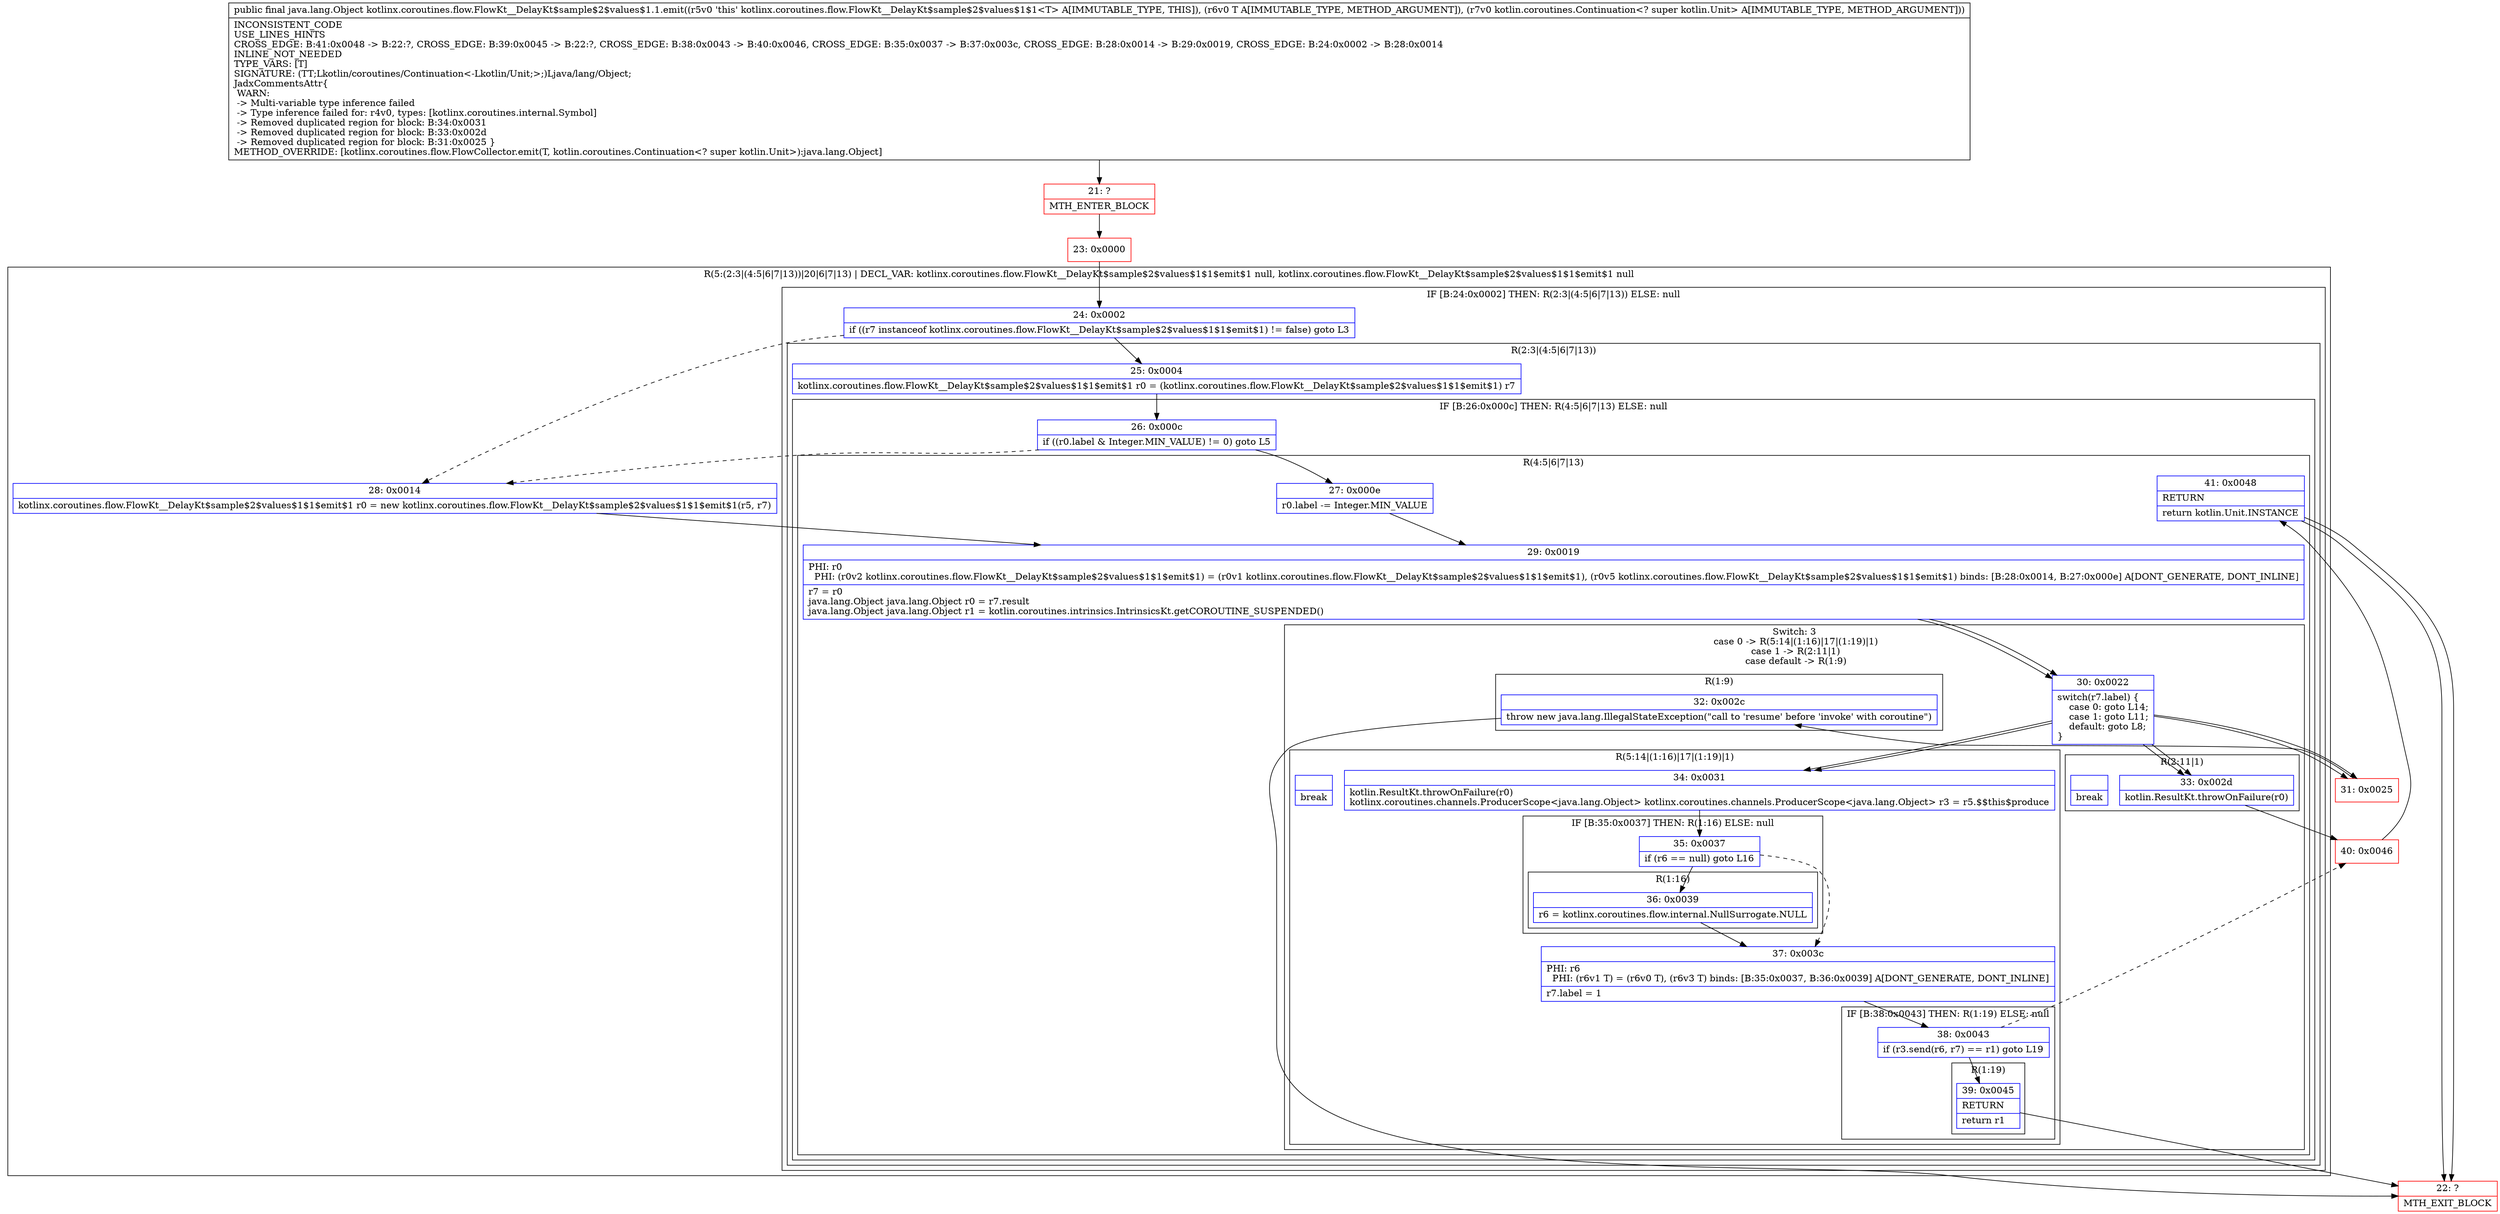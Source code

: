 digraph "CFG forkotlinx.coroutines.flow.FlowKt__DelayKt$sample$2$values$1.1.emit(Ljava\/lang\/Object;Lkotlin\/coroutines\/Continuation;)Ljava\/lang\/Object;" {
subgraph cluster_Region_1791782906 {
label = "R(5:(2:3|(4:5|6|7|13))|20|6|7|13) | DECL_VAR: kotlinx.coroutines.flow.FlowKt__DelayKt$sample$2$values$1$1$emit$1 null, kotlinx.coroutines.flow.FlowKt__DelayKt$sample$2$values$1$1$emit$1 null\l";
node [shape=record,color=blue];
subgraph cluster_IfRegion_1463988406 {
label = "IF [B:24:0x0002] THEN: R(2:3|(4:5|6|7|13)) ELSE: null";
node [shape=record,color=blue];
Node_24 [shape=record,label="{24\:\ 0x0002|if ((r7 instanceof kotlinx.coroutines.flow.FlowKt__DelayKt$sample$2$values$1$1$emit$1) != false) goto L3\l}"];
subgraph cluster_Region_358882111 {
label = "R(2:3|(4:5|6|7|13))";
node [shape=record,color=blue];
Node_25 [shape=record,label="{25\:\ 0x0004|kotlinx.coroutines.flow.FlowKt__DelayKt$sample$2$values$1$1$emit$1 r0 = (kotlinx.coroutines.flow.FlowKt__DelayKt$sample$2$values$1$1$emit$1) r7\l}"];
subgraph cluster_IfRegion_1806993248 {
label = "IF [B:26:0x000c] THEN: R(4:5|6|7|13) ELSE: null";
node [shape=record,color=blue];
Node_26 [shape=record,label="{26\:\ 0x000c|if ((r0.label & Integer.MIN_VALUE) != 0) goto L5\l}"];
subgraph cluster_Region_7863320 {
label = "R(4:5|6|7|13)";
node [shape=record,color=blue];
Node_27 [shape=record,label="{27\:\ 0x000e|r0.label \-= Integer.MIN_VALUE\l}"];
Node_29 [shape=record,label="{29\:\ 0x0019|PHI: r0 \l  PHI: (r0v2 kotlinx.coroutines.flow.FlowKt__DelayKt$sample$2$values$1$1$emit$1) = (r0v1 kotlinx.coroutines.flow.FlowKt__DelayKt$sample$2$values$1$1$emit$1), (r0v5 kotlinx.coroutines.flow.FlowKt__DelayKt$sample$2$values$1$1$emit$1) binds: [B:28:0x0014, B:27:0x000e] A[DONT_GENERATE, DONT_INLINE]\l|r7 = r0\ljava.lang.Object java.lang.Object r0 = r7.result\ljava.lang.Object java.lang.Object r1 = kotlin.coroutines.intrinsics.IntrinsicsKt.getCOROUTINE_SUSPENDED()\l}"];
subgraph cluster_SwitchRegion_1039250679 {
label = "Switch: 3
 case 0 -> R(5:14|(1:16)|17|(1:19)|1)
 case 1 -> R(2:11|1)
 case default -> R(1:9)";
node [shape=record,color=blue];
Node_30 [shape=record,label="{30\:\ 0x0022|switch(r7.label) \{\l    case 0: goto L14;\l    case 1: goto L11;\l    default: goto L8;\l\}\l}"];
subgraph cluster_Region_877375244 {
label = "R(5:14|(1:16)|17|(1:19)|1)";
node [shape=record,color=blue];
Node_34 [shape=record,label="{34\:\ 0x0031|kotlin.ResultKt.throwOnFailure(r0)\lkotlinx.coroutines.channels.ProducerScope\<java.lang.Object\> kotlinx.coroutines.channels.ProducerScope\<java.lang.Object\> r3 = r5.$$this$produce\l}"];
subgraph cluster_IfRegion_1713137905 {
label = "IF [B:35:0x0037] THEN: R(1:16) ELSE: null";
node [shape=record,color=blue];
Node_35 [shape=record,label="{35\:\ 0x0037|if (r6 == null) goto L16\l}"];
subgraph cluster_Region_1018653807 {
label = "R(1:16)";
node [shape=record,color=blue];
Node_36 [shape=record,label="{36\:\ 0x0039|r6 = kotlinx.coroutines.flow.internal.NullSurrogate.NULL\l}"];
}
}
Node_37 [shape=record,label="{37\:\ 0x003c|PHI: r6 \l  PHI: (r6v1 T) = (r6v0 T), (r6v3 T) binds: [B:35:0x0037, B:36:0x0039] A[DONT_GENERATE, DONT_INLINE]\l|r7.label = 1\l}"];
subgraph cluster_IfRegion_29615961 {
label = "IF [B:38:0x0043] THEN: R(1:19) ELSE: null";
node [shape=record,color=blue];
Node_38 [shape=record,label="{38\:\ 0x0043|if (r3.send(r6, r7) == r1) goto L19\l}"];
subgraph cluster_Region_1742208113 {
label = "R(1:19)";
node [shape=record,color=blue];
Node_39 [shape=record,label="{39\:\ 0x0045|RETURN\l|return r1\l}"];
}
}
Node_InsnContainer_2117250127 [shape=record,label="{|break\l}"];
}
subgraph cluster_Region_235737459 {
label = "R(2:11|1)";
node [shape=record,color=blue];
Node_33 [shape=record,label="{33\:\ 0x002d|kotlin.ResultKt.throwOnFailure(r0)\l}"];
Node_InsnContainer_829598574 [shape=record,label="{|break\l}"];
}
subgraph cluster_Region_883689041 {
label = "R(1:9)";
node [shape=record,color=blue];
Node_32 [shape=record,label="{32\:\ 0x002c|throw new java.lang.IllegalStateException(\"call to 'resume' before 'invoke' with coroutine\")\l}"];
}
}
Node_41 [shape=record,label="{41\:\ 0x0048|RETURN\l|return kotlin.Unit.INSTANCE\l}"];
}
}
}
}
Node_28 [shape=record,label="{28\:\ 0x0014|kotlinx.coroutines.flow.FlowKt__DelayKt$sample$2$values$1$1$emit$1 r0 = new kotlinx.coroutines.flow.FlowKt__DelayKt$sample$2$values$1$1$emit$1(r5, r7)\l}"];
Node_29 [shape=record,label="{29\:\ 0x0019|PHI: r0 \l  PHI: (r0v2 kotlinx.coroutines.flow.FlowKt__DelayKt$sample$2$values$1$1$emit$1) = (r0v1 kotlinx.coroutines.flow.FlowKt__DelayKt$sample$2$values$1$1$emit$1), (r0v5 kotlinx.coroutines.flow.FlowKt__DelayKt$sample$2$values$1$1$emit$1) binds: [B:28:0x0014, B:27:0x000e] A[DONT_GENERATE, DONT_INLINE]\l|r7 = r0\ljava.lang.Object java.lang.Object r0 = r7.result\ljava.lang.Object java.lang.Object r1 = kotlin.coroutines.intrinsics.IntrinsicsKt.getCOROUTINE_SUSPENDED()\l}"];
subgraph cluster_SwitchRegion_1047223365 {
label = "Switch: 0";
node [shape=record,color=blue];
Node_30 [shape=record,label="{30\:\ 0x0022|switch(r7.label) \{\l    case 0: goto L14;\l    case 1: goto L11;\l    default: goto L8;\l\}\l}"];
}
Node_41 [shape=record,label="{41\:\ 0x0048|RETURN\l|return kotlin.Unit.INSTANCE\l}"];
}
Node_21 [shape=record,color=red,label="{21\:\ ?|MTH_ENTER_BLOCK\l}"];
Node_23 [shape=record,color=red,label="{23\:\ 0x0000}"];
Node_31 [shape=record,color=red,label="{31\:\ 0x0025}"];
Node_22 [shape=record,color=red,label="{22\:\ ?|MTH_EXIT_BLOCK\l}"];
Node_40 [shape=record,color=red,label="{40\:\ 0x0046}"];
MethodNode[shape=record,label="{public final java.lang.Object kotlinx.coroutines.flow.FlowKt__DelayKt$sample$2$values$1.1.emit((r5v0 'this' kotlinx.coroutines.flow.FlowKt__DelayKt$sample$2$values$1$1\<T\> A[IMMUTABLE_TYPE, THIS]), (r6v0 T A[IMMUTABLE_TYPE, METHOD_ARGUMENT]), (r7v0 kotlin.coroutines.Continuation\<? super kotlin.Unit\> A[IMMUTABLE_TYPE, METHOD_ARGUMENT]))  | INCONSISTENT_CODE\lUSE_LINES_HINTS\lCROSS_EDGE: B:41:0x0048 \-\> B:22:?, CROSS_EDGE: B:39:0x0045 \-\> B:22:?, CROSS_EDGE: B:38:0x0043 \-\> B:40:0x0046, CROSS_EDGE: B:35:0x0037 \-\> B:37:0x003c, CROSS_EDGE: B:28:0x0014 \-\> B:29:0x0019, CROSS_EDGE: B:24:0x0002 \-\> B:28:0x0014\lINLINE_NOT_NEEDED\lTYPE_VARS: [T]\lSIGNATURE: (TT;Lkotlin\/coroutines\/Continuation\<\-Lkotlin\/Unit;\>;)Ljava\/lang\/Object;\lJadxCommentsAttr\{\l WARN: \l \-\> Multi\-variable type inference failed\l \-\> Type inference failed for: r4v0, types: [kotlinx.coroutines.internal.Symbol]\l \-\> Removed duplicated region for block: B:34:0x0031 \l \-\> Removed duplicated region for block: B:33:0x002d \l \-\> Removed duplicated region for block: B:31:0x0025 \}\lMETHOD_OVERRIDE: [kotlinx.coroutines.flow.FlowCollector.emit(T, kotlin.coroutines.Continuation\<? super kotlin.Unit\>):java.lang.Object]\l}"];
MethodNode -> Node_21;Node_24 -> Node_25;
Node_24 -> Node_28[style=dashed];
Node_25 -> Node_26;
Node_26 -> Node_27;
Node_26 -> Node_28[style=dashed];
Node_27 -> Node_29;
Node_29 -> Node_30;
Node_30 -> Node_31;
Node_30 -> Node_33;
Node_30 -> Node_34;
Node_34 -> Node_35;
Node_35 -> Node_36;
Node_35 -> Node_37[style=dashed];
Node_36 -> Node_37;
Node_37 -> Node_38;
Node_38 -> Node_39;
Node_38 -> Node_40[style=dashed];
Node_39 -> Node_22;
Node_33 -> Node_40;
Node_32 -> Node_22;
Node_41 -> Node_22;
Node_28 -> Node_29;
Node_29 -> Node_30;
Node_30 -> Node_31;
Node_30 -> Node_33;
Node_30 -> Node_34;
Node_41 -> Node_22;
Node_21 -> Node_23;
Node_23 -> Node_24;
Node_31 -> Node_32;
Node_40 -> Node_41;
}

